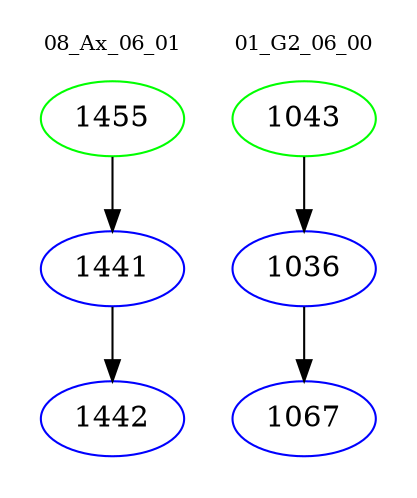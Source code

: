 digraph{
subgraph cluster_0 {
color = white
label = "08_Ax_06_01";
fontsize=10;
T0_1455 [label="1455", color="green"]
T0_1455 -> T0_1441 [color="black"]
T0_1441 [label="1441", color="blue"]
T0_1441 -> T0_1442 [color="black"]
T0_1442 [label="1442", color="blue"]
}
subgraph cluster_1 {
color = white
label = "01_G2_06_00";
fontsize=10;
T1_1043 [label="1043", color="green"]
T1_1043 -> T1_1036 [color="black"]
T1_1036 [label="1036", color="blue"]
T1_1036 -> T1_1067 [color="black"]
T1_1067 [label="1067", color="blue"]
}
}
